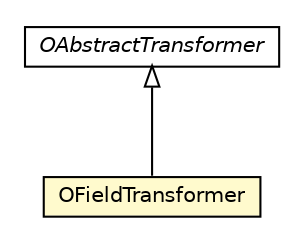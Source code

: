 #!/usr/local/bin/dot
#
# Class diagram 
# Generated by UMLGraph version R5_6-24-gf6e263 (http://www.umlgraph.org/)
#

digraph G {
	edge [fontname="Helvetica",fontsize=10,labelfontname="Helvetica",labelfontsize=10];
	node [fontname="Helvetica",fontsize=10,shape=plaintext];
	nodesep=0.25;
	ranksep=0.5;
	// com.orientechnologies.orient.etl.transformer.OAbstractTransformer
	c1747679 [label=<<table title="com.orientechnologies.orient.etl.transformer.OAbstractTransformer" border="0" cellborder="1" cellspacing="0" cellpadding="2" port="p" href="./OAbstractTransformer.html">
		<tr><td><table border="0" cellspacing="0" cellpadding="1">
<tr><td align="center" balign="center"><font face="Helvetica-Oblique"> OAbstractTransformer </font></td></tr>
		</table></td></tr>
		</table>>, URL="./OAbstractTransformer.html", fontname="Helvetica", fontcolor="black", fontsize=10.0];
	// com.orientechnologies.orient.etl.transformer.OFieldTransformer
	c1747683 [label=<<table title="com.orientechnologies.orient.etl.transformer.OFieldTransformer" border="0" cellborder="1" cellspacing="0" cellpadding="2" port="p" bgcolor="lemonChiffon" href="./OFieldTransformer.html">
		<tr><td><table border="0" cellspacing="0" cellpadding="1">
<tr><td align="center" balign="center"> OFieldTransformer </td></tr>
		</table></td></tr>
		</table>>, URL="./OFieldTransformer.html", fontname="Helvetica", fontcolor="black", fontsize=10.0];
	//com.orientechnologies.orient.etl.transformer.OFieldTransformer extends com.orientechnologies.orient.etl.transformer.OAbstractTransformer
	c1747679:p -> c1747683:p [dir=back,arrowtail=empty];
}

